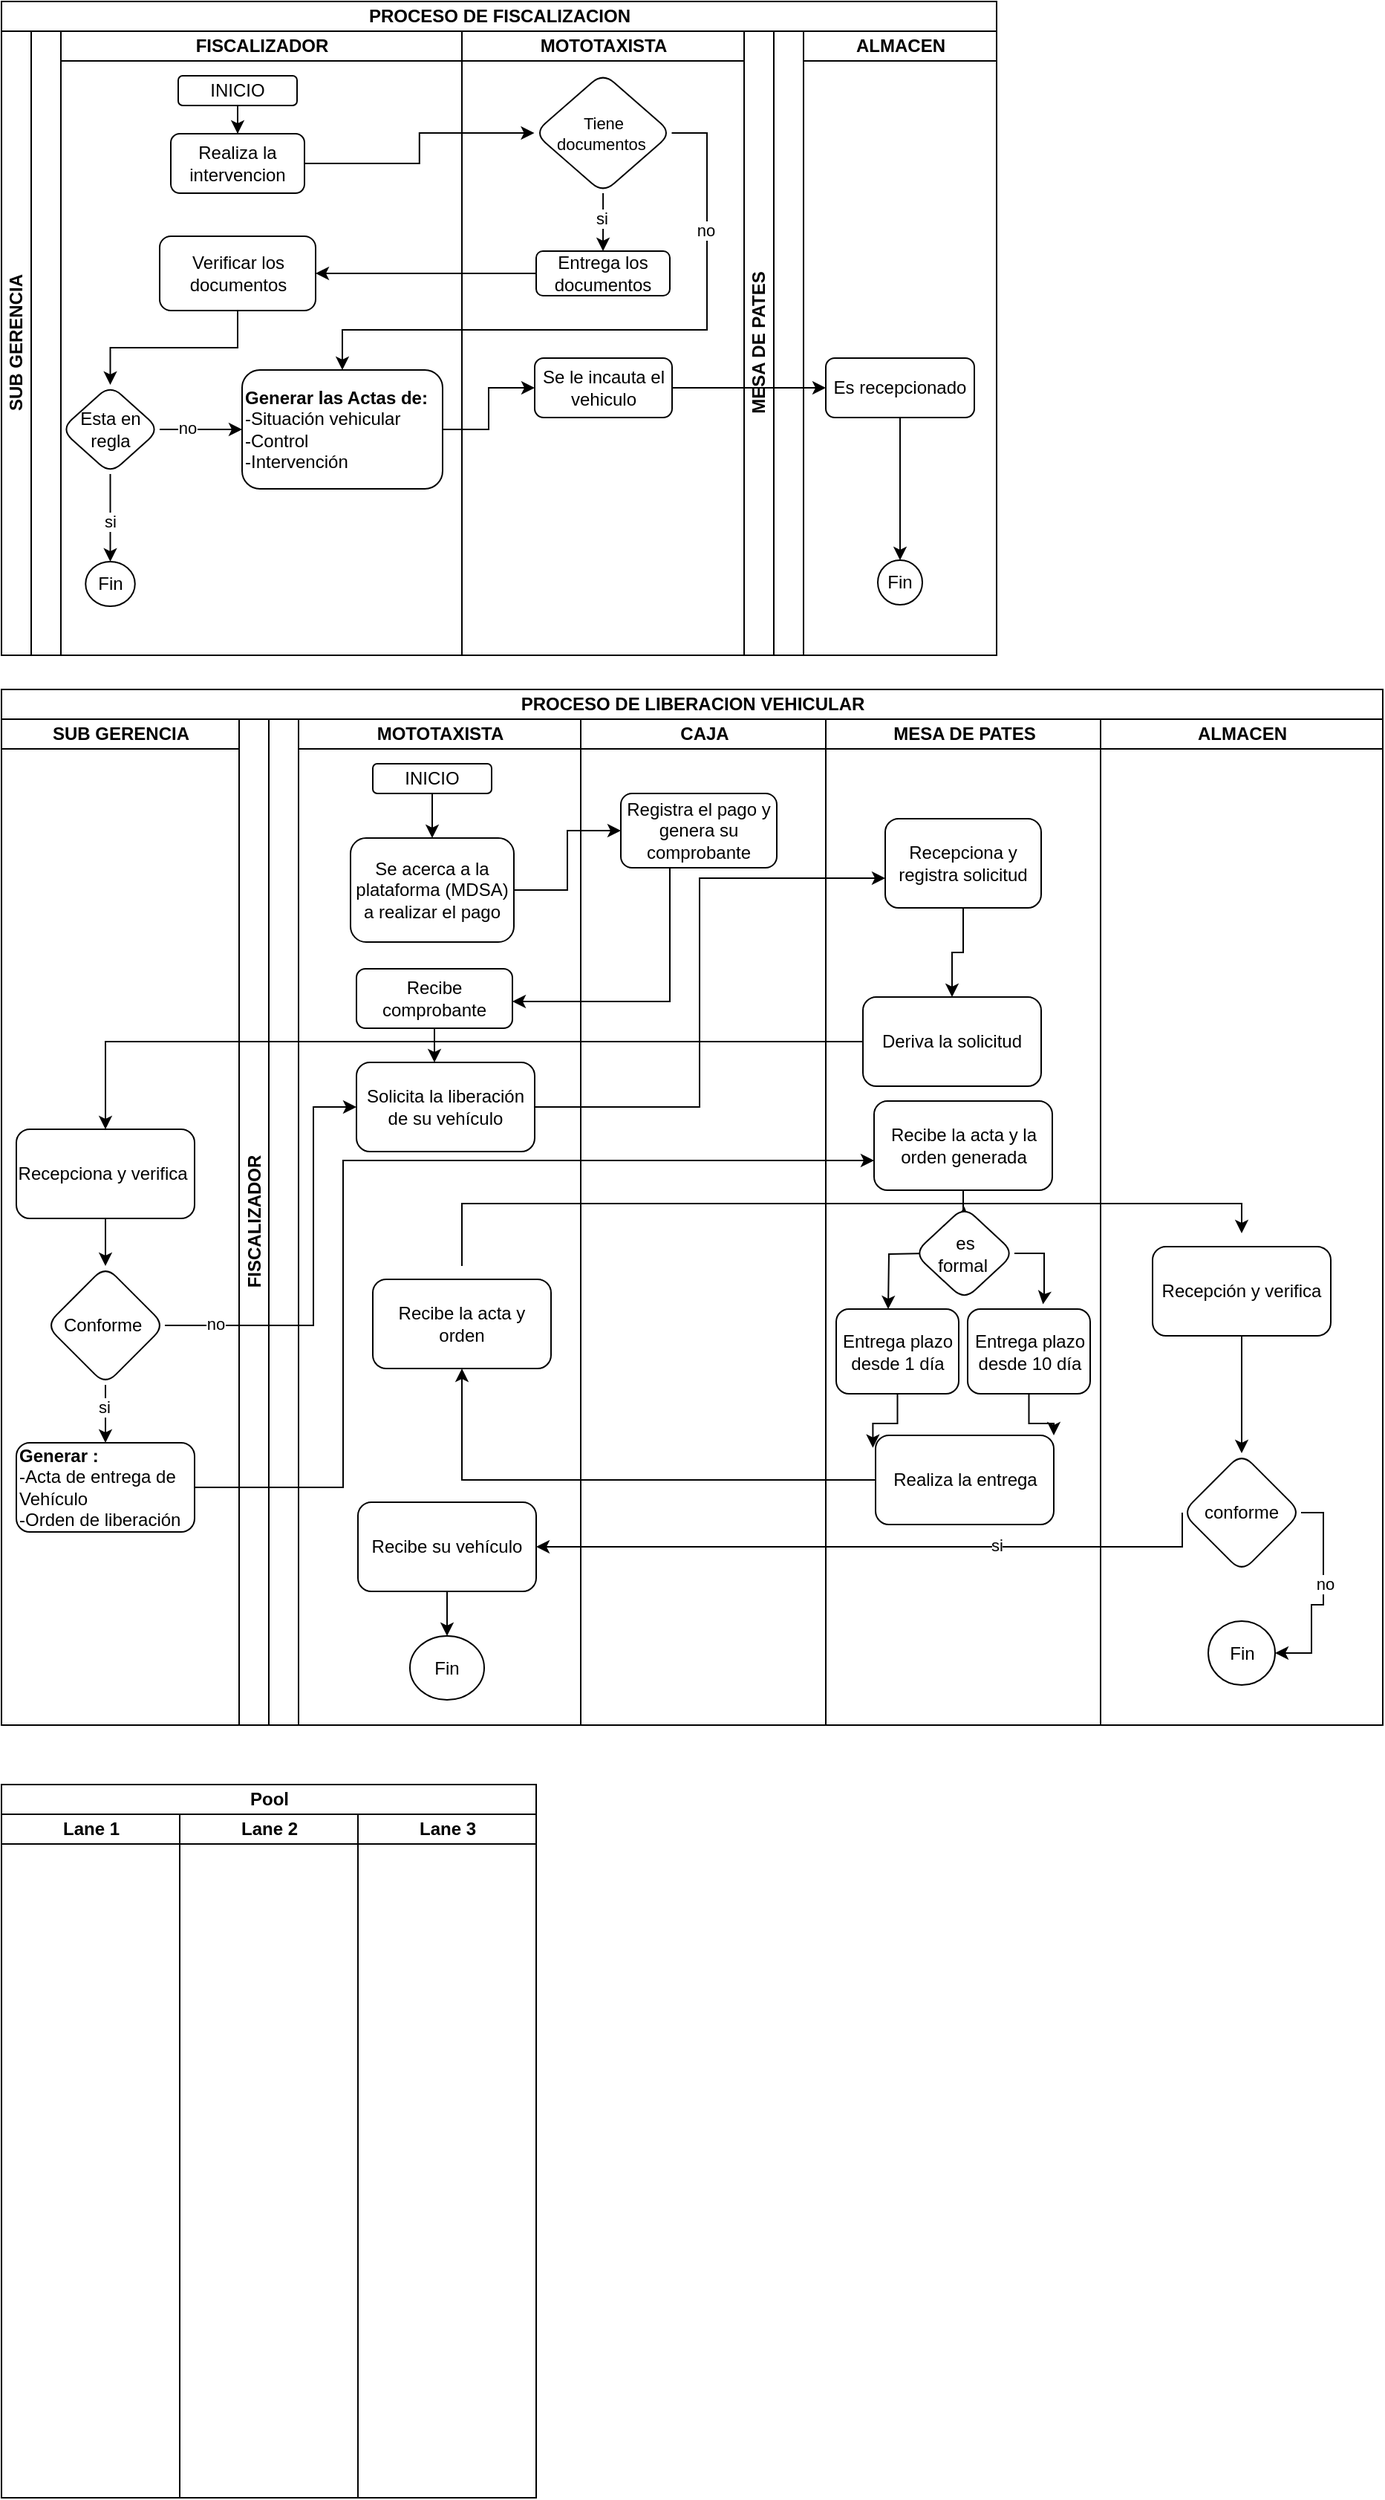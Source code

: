 <mxfile version="21.7.5" type="github">
  <diagram id="kgpKYQtTHZ0yAKxKKP6v" name="Page-1">
    <mxGraphModel dx="1914" dy="2081" grid="1" gridSize="10" guides="1" tooltips="1" connect="1" arrows="1" fold="1" page="1" pageScale="1" pageWidth="850" pageHeight="1100" math="0" shadow="0">
      <root>
        <mxCell id="0" />
        <mxCell id="1" parent="0" />
        <mxCell id="HwZoV1itRJIIL3aCf-NI-1" value="PROCESO DE FISCALIZACION" style="swimlane;childLayout=stackLayout;resizeParent=1;resizeParentMax=0;startSize=20;html=1;" parent="1" vertex="1">
          <mxGeometry x="80" y="-1080" width="670" height="440" as="geometry" />
        </mxCell>
        <mxCell id="HwZoV1itRJIIL3aCf-NI-2" value="SUB GERENCIA" style="swimlane;startSize=20;html=1;" parent="HwZoV1itRJIIL3aCf-NI-1" vertex="1" collapsed="1">
          <mxGeometry y="20" width="40" height="420" as="geometry">
            <mxRectangle y="20" width="140" height="420" as="alternateBounds" />
          </mxGeometry>
        </mxCell>
        <mxCell id="HwZoV1itRJIIL3aCf-NI-3" value="FISCALIZADOR" style="swimlane;startSize=20;html=1;" parent="HwZoV1itRJIIL3aCf-NI-1" vertex="1">
          <mxGeometry x="40" y="20" width="270" height="420" as="geometry" />
        </mxCell>
        <mxCell id="HwZoV1itRJIIL3aCf-NI-17" value="" style="edgeStyle=orthogonalEdgeStyle;rounded=0;orthogonalLoop=1;jettySize=auto;html=1;" parent="HwZoV1itRJIIL3aCf-NI-3" source="HwZoV1itRJIIL3aCf-NI-12" target="HwZoV1itRJIIL3aCf-NI-16" edge="1">
          <mxGeometry relative="1" as="geometry" />
        </mxCell>
        <mxCell id="HwZoV1itRJIIL3aCf-NI-12" value="INICIO" style="rounded=1;whiteSpace=wrap;html=1;" parent="HwZoV1itRJIIL3aCf-NI-3" vertex="1">
          <mxGeometry x="79" y="30" width="80" height="20" as="geometry" />
        </mxCell>
        <mxCell id="HwZoV1itRJIIL3aCf-NI-16" value="Realiza la intervencion" style="whiteSpace=wrap;html=1;rounded=1;" parent="HwZoV1itRJIIL3aCf-NI-3" vertex="1">
          <mxGeometry x="74" y="69" width="90" height="40" as="geometry" />
        </mxCell>
        <mxCell id="HwZoV1itRJIIL3aCf-NI-26" value="" style="edgeStyle=orthogonalEdgeStyle;rounded=0;orthogonalLoop=1;jettySize=auto;html=1;" parent="HwZoV1itRJIIL3aCf-NI-3" source="HwZoV1itRJIIL3aCf-NI-23" target="HwZoV1itRJIIL3aCf-NI-25" edge="1">
          <mxGeometry relative="1" as="geometry" />
        </mxCell>
        <mxCell id="HwZoV1itRJIIL3aCf-NI-23" value="Verificar los documentos" style="whiteSpace=wrap;html=1;rounded=1;" parent="HwZoV1itRJIIL3aCf-NI-3" vertex="1">
          <mxGeometry x="66.5" y="138" width="105" height="50" as="geometry" />
        </mxCell>
        <mxCell id="HwZoV1itRJIIL3aCf-NI-38" value="" style="edgeStyle=orthogonalEdgeStyle;rounded=0;orthogonalLoop=1;jettySize=auto;html=1;" parent="HwZoV1itRJIIL3aCf-NI-3" source="HwZoV1itRJIIL3aCf-NI-25" target="HwZoV1itRJIIL3aCf-NI-37" edge="1">
          <mxGeometry relative="1" as="geometry" />
        </mxCell>
        <mxCell id="HwZoV1itRJIIL3aCf-NI-39" value="si" style="edgeLabel;html=1;align=center;verticalAlign=middle;resizable=0;points=[];" parent="HwZoV1itRJIIL3aCf-NI-38" vertex="1" connectable="0">
          <mxGeometry x="0.072" y="-1" relative="1" as="geometry">
            <mxPoint as="offset" />
          </mxGeometry>
        </mxCell>
        <mxCell id="HwZoV1itRJIIL3aCf-NI-41" value="" style="edgeStyle=orthogonalEdgeStyle;rounded=0;orthogonalLoop=1;jettySize=auto;html=1;" parent="HwZoV1itRJIIL3aCf-NI-3" source="HwZoV1itRJIIL3aCf-NI-25" target="HwZoV1itRJIIL3aCf-NI-40" edge="1">
          <mxGeometry relative="1" as="geometry" />
        </mxCell>
        <mxCell id="HwZoV1itRJIIL3aCf-NI-42" value="no" style="edgeLabel;html=1;align=center;verticalAlign=middle;resizable=0;points=[];" parent="HwZoV1itRJIIL3aCf-NI-41" vertex="1" connectable="0">
          <mxGeometry x="-0.347" y="1" relative="1" as="geometry">
            <mxPoint as="offset" />
          </mxGeometry>
        </mxCell>
        <mxCell id="HwZoV1itRJIIL3aCf-NI-25" value="Esta en&lt;br&gt;&amp;nbsp;regla&amp;nbsp;" style="rhombus;whiteSpace=wrap;html=1;rounded=1;" parent="HwZoV1itRJIIL3aCf-NI-3" vertex="1">
          <mxGeometry y="238" width="66.5" height="60" as="geometry" />
        </mxCell>
        <mxCell id="HwZoV1itRJIIL3aCf-NI-37" value="Fin" style="ellipse;whiteSpace=wrap;html=1;rounded=1;" parent="HwZoV1itRJIIL3aCf-NI-3" vertex="1">
          <mxGeometry x="16.63" y="357" width="33.25" height="30" as="geometry" />
        </mxCell>
        <mxCell id="HwZoV1itRJIIL3aCf-NI-40" value="&lt;b&gt;Generar las Actas de:&lt;br&gt;&lt;/b&gt;-Situación vehicular&lt;br&gt;-Control&lt;br&gt;-Intervención" style="whiteSpace=wrap;html=1;rounded=1;align=left;" parent="HwZoV1itRJIIL3aCf-NI-3" vertex="1">
          <mxGeometry x="122" y="228" width="135" height="80" as="geometry" />
        </mxCell>
        <mxCell id="HwZoV1itRJIIL3aCf-NI-4" value="MOTOTAXISTA" style="swimlane;startSize=20;html=1;" parent="HwZoV1itRJIIL3aCf-NI-1" vertex="1">
          <mxGeometry x="310" y="20" width="190" height="420" as="geometry" />
        </mxCell>
        <mxCell id="HwZoV1itRJIIL3aCf-NI-18" value="Entrega los documentos" style="whiteSpace=wrap;html=1;rounded=1;" parent="HwZoV1itRJIIL3aCf-NI-4" vertex="1">
          <mxGeometry x="50" y="148" width="90" height="30" as="geometry" />
        </mxCell>
        <mxCell id="HwZoV1itRJIIL3aCf-NI-31" style="edgeStyle=orthogonalEdgeStyle;rounded=0;orthogonalLoop=1;jettySize=auto;html=1;entryX=0.5;entryY=0;entryDx=0;entryDy=0;" parent="HwZoV1itRJIIL3aCf-NI-4" source="HwZoV1itRJIIL3aCf-NI-28" target="HwZoV1itRJIIL3aCf-NI-18" edge="1">
          <mxGeometry relative="1" as="geometry" />
        </mxCell>
        <mxCell id="HwZoV1itRJIIL3aCf-NI-33" value="si" style="edgeLabel;html=1;align=center;verticalAlign=middle;resizable=0;points=[];" parent="HwZoV1itRJIIL3aCf-NI-31" vertex="1" connectable="0">
          <mxGeometry x="-0.137" y="-1" relative="1" as="geometry">
            <mxPoint as="offset" />
          </mxGeometry>
        </mxCell>
        <mxCell id="HwZoV1itRJIIL3aCf-NI-28" value="&lt;font style=&quot;font-size: 11px;&quot;&gt;Tiene documentos&amp;nbsp;&lt;/font&gt;" style="rhombus;whiteSpace=wrap;html=1;rounded=1;fontSize=11;" parent="HwZoV1itRJIIL3aCf-NI-4" vertex="1">
          <mxGeometry x="48.75" y="28" width="92.5" height="81" as="geometry" />
        </mxCell>
        <mxCell id="HwZoV1itRJIIL3aCf-NI-43" value="Se le incauta el vehiculo" style="whiteSpace=wrap;html=1;align=center;rounded=1;" parent="HwZoV1itRJIIL3aCf-NI-4" vertex="1">
          <mxGeometry x="49" y="220" width="92.5" height="40" as="geometry" />
        </mxCell>
        <mxCell id="HwZoV1itRJIIL3aCf-NI-10" value="MESA DE PATES" style="swimlane;startSize=20;html=1;verticalAlign=middle;" parent="HwZoV1itRJIIL3aCf-NI-1" vertex="1" collapsed="1">
          <mxGeometry x="500" y="20" width="40" height="420" as="geometry">
            <mxRectangle x="500" y="20" width="130" height="420" as="alternateBounds" />
          </mxGeometry>
        </mxCell>
        <mxCell id="HwZoV1itRJIIL3aCf-NI-11" value="ALMACEN" style="swimlane;startSize=20;html=1;" parent="HwZoV1itRJIIL3aCf-NI-1" vertex="1">
          <mxGeometry x="540" y="20" width="130" height="420" as="geometry" />
        </mxCell>
        <mxCell id="HwZoV1itRJIIL3aCf-NI-48" value="" style="edgeStyle=orthogonalEdgeStyle;rounded=0;orthogonalLoop=1;jettySize=auto;html=1;" parent="HwZoV1itRJIIL3aCf-NI-11" source="HwZoV1itRJIIL3aCf-NI-45" target="HwZoV1itRJIIL3aCf-NI-47" edge="1">
          <mxGeometry relative="1" as="geometry" />
        </mxCell>
        <mxCell id="HwZoV1itRJIIL3aCf-NI-45" value="Es recepcionado" style="whiteSpace=wrap;html=1;rounded=1;" parent="HwZoV1itRJIIL3aCf-NI-11" vertex="1">
          <mxGeometry x="15" y="220" width="100" height="40" as="geometry" />
        </mxCell>
        <mxCell id="HwZoV1itRJIIL3aCf-NI-47" value="Fin" style="ellipse;whiteSpace=wrap;html=1;rounded=1;" parent="HwZoV1itRJIIL3aCf-NI-11" vertex="1">
          <mxGeometry x="50" y="356" width="30" height="30" as="geometry" />
        </mxCell>
        <mxCell id="HwZoV1itRJIIL3aCf-NI-29" value="" style="edgeStyle=orthogonalEdgeStyle;rounded=0;orthogonalLoop=1;jettySize=auto;html=1;" parent="HwZoV1itRJIIL3aCf-NI-1" source="HwZoV1itRJIIL3aCf-NI-16" target="HwZoV1itRJIIL3aCf-NI-28" edge="1">
          <mxGeometry relative="1" as="geometry" />
        </mxCell>
        <mxCell id="HwZoV1itRJIIL3aCf-NI-32" style="edgeStyle=orthogonalEdgeStyle;rounded=0;orthogonalLoop=1;jettySize=auto;html=1;entryX=1;entryY=0.5;entryDx=0;entryDy=0;" parent="HwZoV1itRJIIL3aCf-NI-1" source="HwZoV1itRJIIL3aCf-NI-18" target="HwZoV1itRJIIL3aCf-NI-23" edge="1">
          <mxGeometry relative="1" as="geometry" />
        </mxCell>
        <mxCell id="HwZoV1itRJIIL3aCf-NI-44" value="" style="edgeStyle=orthogonalEdgeStyle;rounded=0;orthogonalLoop=1;jettySize=auto;html=1;" parent="HwZoV1itRJIIL3aCf-NI-1" source="HwZoV1itRJIIL3aCf-NI-40" target="HwZoV1itRJIIL3aCf-NI-43" edge="1">
          <mxGeometry relative="1" as="geometry" />
        </mxCell>
        <mxCell id="HwZoV1itRJIIL3aCf-NI-46" value="" style="edgeStyle=orthogonalEdgeStyle;rounded=0;orthogonalLoop=1;jettySize=auto;html=1;" parent="HwZoV1itRJIIL3aCf-NI-1" source="HwZoV1itRJIIL3aCf-NI-43" target="HwZoV1itRJIIL3aCf-NI-45" edge="1">
          <mxGeometry relative="1" as="geometry" />
        </mxCell>
        <mxCell id="HwZoV1itRJIIL3aCf-NI-49" style="edgeStyle=orthogonalEdgeStyle;rounded=0;orthogonalLoop=1;jettySize=auto;html=1;entryX=0.5;entryY=0;entryDx=0;entryDy=0;exitX=1;exitY=0.5;exitDx=0;exitDy=0;" parent="HwZoV1itRJIIL3aCf-NI-1" source="HwZoV1itRJIIL3aCf-NI-28" target="HwZoV1itRJIIL3aCf-NI-40" edge="1">
          <mxGeometry relative="1" as="geometry">
            <Array as="points">
              <mxPoint x="475" y="89" />
              <mxPoint x="475" y="221" />
              <mxPoint x="230" y="221" />
            </Array>
          </mxGeometry>
        </mxCell>
        <mxCell id="HwZoV1itRJIIL3aCf-NI-50" value="no" style="edgeLabel;html=1;align=center;verticalAlign=middle;resizable=0;points=[];" parent="HwZoV1itRJIIL3aCf-NI-49" vertex="1" connectable="0">
          <mxGeometry x="-0.586" y="-1" relative="1" as="geometry">
            <mxPoint as="offset" />
          </mxGeometry>
        </mxCell>
        <mxCell id="HwZoV1itRJIIL3aCf-NI-51" value="PROCESO DE LIBERACION VEHICULAR" style="swimlane;childLayout=stackLayout;resizeParent=1;resizeParentMax=0;startSize=20;html=1;" parent="1" vertex="1">
          <mxGeometry x="80" y="-617" width="930" height="697" as="geometry" />
        </mxCell>
        <mxCell id="HwZoV1itRJIIL3aCf-NI-52" value="SUB GERENCIA" style="swimlane;startSize=20;html=1;" parent="HwZoV1itRJIIL3aCf-NI-51" vertex="1">
          <mxGeometry y="20" width="160" height="677" as="geometry">
            <mxRectangle y="20" width="40" height="650" as="alternateBounds" />
          </mxGeometry>
        </mxCell>
        <mxCell id="HwZoV1itRJIIL3aCf-NI-103" value="" style="edgeStyle=orthogonalEdgeStyle;rounded=0;orthogonalLoop=1;jettySize=auto;html=1;" parent="HwZoV1itRJIIL3aCf-NI-52" source="HwZoV1itRJIIL3aCf-NI-100" target="HwZoV1itRJIIL3aCf-NI-102" edge="1">
          <mxGeometry relative="1" as="geometry" />
        </mxCell>
        <mxCell id="HwZoV1itRJIIL3aCf-NI-100" value="Recepciona y verifica&amp;nbsp;" style="whiteSpace=wrap;html=1;rounded=1;" parent="HwZoV1itRJIIL3aCf-NI-52" vertex="1">
          <mxGeometry x="10" y="276" width="120" height="60" as="geometry" />
        </mxCell>
        <mxCell id="HwZoV1itRJIIL3aCf-NI-102" value="Conforme&amp;nbsp;" style="rhombus;whiteSpace=wrap;html=1;rounded=1;" parent="HwZoV1itRJIIL3aCf-NI-52" vertex="1">
          <mxGeometry x="30" y="368" width="80" height="80" as="geometry" />
        </mxCell>
        <mxCell id="HwZoV1itRJIIL3aCf-NI-104" value="&lt;b&gt;Generar :&lt;br&gt;&lt;/b&gt;-Acta de entrega de Vehículo&lt;br&gt;-Orden de liberación" style="whiteSpace=wrap;html=1;rounded=1;align=left;" parent="HwZoV1itRJIIL3aCf-NI-52" vertex="1">
          <mxGeometry x="10" y="487" width="120" height="60" as="geometry" />
        </mxCell>
        <mxCell id="HwZoV1itRJIIL3aCf-NI-105" value="" style="edgeStyle=orthogonalEdgeStyle;rounded=0;orthogonalLoop=1;jettySize=auto;html=1;" parent="HwZoV1itRJIIL3aCf-NI-52" source="HwZoV1itRJIIL3aCf-NI-102" target="HwZoV1itRJIIL3aCf-NI-104" edge="1">
          <mxGeometry relative="1" as="geometry" />
        </mxCell>
        <mxCell id="HwZoV1itRJIIL3aCf-NI-106" value="si" style="edgeLabel;html=1;align=center;verticalAlign=middle;resizable=0;points=[];" parent="HwZoV1itRJIIL3aCf-NI-105" vertex="1" connectable="0">
          <mxGeometry x="-0.281" y="-1" relative="1" as="geometry">
            <mxPoint as="offset" />
          </mxGeometry>
        </mxCell>
        <mxCell id="HwZoV1itRJIIL3aCf-NI-53" value="FISCALIZADOR" style="swimlane;startSize=20;html=1;" parent="HwZoV1itRJIIL3aCf-NI-51" vertex="1" collapsed="1">
          <mxGeometry x="160" y="20" width="40" height="677" as="geometry">
            <mxRectangle x="40" y="20" width="270" height="420" as="alternateBounds" />
          </mxGeometry>
        </mxCell>
        <mxCell id="HwZoV1itRJIIL3aCf-NI-66" value="MOTOTAXISTA" style="swimlane;startSize=20;html=1;" parent="HwZoV1itRJIIL3aCf-NI-51" vertex="1">
          <mxGeometry x="200" y="20" width="190" height="677" as="geometry" />
        </mxCell>
        <mxCell id="HwZoV1itRJIIL3aCf-NI-89" value="" style="edgeStyle=orthogonalEdgeStyle;rounded=0;orthogonalLoop=1;jettySize=auto;html=1;" parent="HwZoV1itRJIIL3aCf-NI-66" source="HwZoV1itRJIIL3aCf-NI-83" target="HwZoV1itRJIIL3aCf-NI-88" edge="1">
          <mxGeometry relative="1" as="geometry" />
        </mxCell>
        <mxCell id="HwZoV1itRJIIL3aCf-NI-83" value="INICIO" style="rounded=1;whiteSpace=wrap;html=1;" parent="HwZoV1itRJIIL3aCf-NI-66" vertex="1">
          <mxGeometry x="50" y="30" width="80" height="20" as="geometry" />
        </mxCell>
        <mxCell id="HwZoV1itRJIIL3aCf-NI-88" value="Se acerca a la plataforma (MDSA) a realizar el pago" style="whiteSpace=wrap;html=1;rounded=1;" parent="HwZoV1itRJIIL3aCf-NI-66" vertex="1">
          <mxGeometry x="35" y="80" width="110" height="70" as="geometry" />
        </mxCell>
        <mxCell id="HwZoV1itRJIIL3aCf-NI-92" value="Recibe &lt;br&gt;comprobante" style="whiteSpace=wrap;html=1;rounded=1;" parent="HwZoV1itRJIIL3aCf-NI-66" vertex="1">
          <mxGeometry x="39" y="168" width="105" height="40" as="geometry" />
        </mxCell>
        <mxCell id="HwZoV1itRJIIL3aCf-NI-94" value="Solicita la liberación de su vehículo" style="whiteSpace=wrap;html=1;rounded=1;" parent="HwZoV1itRJIIL3aCf-NI-66" vertex="1">
          <mxGeometry x="39" y="231" width="120" height="60" as="geometry" />
        </mxCell>
        <mxCell id="HwZoV1itRJIIL3aCf-NI-95" value="" style="edgeStyle=orthogonalEdgeStyle;rounded=0;orthogonalLoop=1;jettySize=auto;html=1;" parent="HwZoV1itRJIIL3aCf-NI-66" source="HwZoV1itRJIIL3aCf-NI-92" target="HwZoV1itRJIIL3aCf-NI-94" edge="1">
          <mxGeometry relative="1" as="geometry">
            <Array as="points">
              <mxPoint x="91" y="290" />
            </Array>
          </mxGeometry>
        </mxCell>
        <mxCell id="HwZoV1itRJIIL3aCf-NI-117" value="" style="edgeStyle=orthogonalEdgeStyle;rounded=0;orthogonalLoop=1;jettySize=auto;html=1;" parent="HwZoV1itRJIIL3aCf-NI-66" source="HwZoV1itRJIIL3aCf-NI-113" target="HwZoV1itRJIIL3aCf-NI-116" edge="1">
          <mxGeometry relative="1" as="geometry" />
        </mxCell>
        <mxCell id="HwZoV1itRJIIL3aCf-NI-113" value="Recibe su vehículo" style="whiteSpace=wrap;html=1;rounded=1;" parent="HwZoV1itRJIIL3aCf-NI-66" vertex="1">
          <mxGeometry x="40" y="527" width="120" height="60" as="geometry" />
        </mxCell>
        <mxCell id="HwZoV1itRJIIL3aCf-NI-116" value="Fin" style="ellipse;whiteSpace=wrap;html=1;rounded=1;" parent="HwZoV1itRJIIL3aCf-NI-66" vertex="1">
          <mxGeometry x="75" y="617" width="50" height="43" as="geometry" />
        </mxCell>
        <mxCell id="HwZoV1itRJIIL3aCf-NI-127" value="Recibe la acta y orden" style="whiteSpace=wrap;html=1;rounded=1;" parent="HwZoV1itRJIIL3aCf-NI-66" vertex="1">
          <mxGeometry x="50" y="377" width="120" height="60" as="geometry" />
        </mxCell>
        <mxCell id="HwZoV1itRJIIL3aCf-NI-72" value="CAJA" style="swimlane;startSize=20;html=1;verticalAlign=middle;" parent="HwZoV1itRJIIL3aCf-NI-51" vertex="1">
          <mxGeometry x="390" y="20" width="165" height="677" as="geometry">
            <mxRectangle x="500" y="20" width="40" height="420" as="alternateBounds" />
          </mxGeometry>
        </mxCell>
        <mxCell id="HwZoV1itRJIIL3aCf-NI-90" value="Registra el pago y genera su comprobante" style="whiteSpace=wrap;html=1;rounded=1;" parent="HwZoV1itRJIIL3aCf-NI-72" vertex="1">
          <mxGeometry x="27" y="50" width="105" height="50" as="geometry" />
        </mxCell>
        <mxCell id="HwZoV1itRJIIL3aCf-NI-140" style="edgeStyle=orthogonalEdgeStyle;rounded=0;orthogonalLoop=1;jettySize=auto;html=1;entryX=0.5;entryY=0;entryDx=0;entryDy=0;" parent="HwZoV1itRJIIL3aCf-NI-72" edge="1">
          <mxGeometry relative="1" as="geometry">
            <mxPoint x="-80" y="368" as="sourcePoint" />
            <mxPoint x="445" y="346" as="targetPoint" />
            <Array as="points">
              <mxPoint x="-80" y="326" />
              <mxPoint x="445" y="326" />
            </Array>
          </mxGeometry>
        </mxCell>
        <mxCell id="HwZoV1itRJIIL3aCf-NI-73" value="MESA DE PATES" style="swimlane;startSize=20;html=1;" parent="HwZoV1itRJIIL3aCf-NI-51" vertex="1">
          <mxGeometry x="555" y="20" width="185" height="677" as="geometry" />
        </mxCell>
        <mxCell id="HwZoV1itRJIIL3aCf-NI-99" value="" style="edgeStyle=orthogonalEdgeStyle;rounded=0;orthogonalLoop=1;jettySize=auto;html=1;" parent="HwZoV1itRJIIL3aCf-NI-73" source="HwZoV1itRJIIL3aCf-NI-96" target="HwZoV1itRJIIL3aCf-NI-98" edge="1">
          <mxGeometry relative="1" as="geometry" />
        </mxCell>
        <mxCell id="HwZoV1itRJIIL3aCf-NI-96" value="Recepciona y registra solicitud" style="whiteSpace=wrap;html=1;rounded=1;" parent="HwZoV1itRJIIL3aCf-NI-73" vertex="1">
          <mxGeometry x="40" y="67" width="105" height="60" as="geometry" />
        </mxCell>
        <mxCell id="HwZoV1itRJIIL3aCf-NI-98" value="Deriva la solicitud" style="whiteSpace=wrap;html=1;rounded=1;" parent="HwZoV1itRJIIL3aCf-NI-73" vertex="1">
          <mxGeometry x="25" y="187" width="120" height="60" as="geometry" />
        </mxCell>
        <mxCell id="HwZoV1itRJIIL3aCf-NI-130" value="" style="edgeStyle=orthogonalEdgeStyle;rounded=0;orthogonalLoop=1;jettySize=auto;html=1;" parent="HwZoV1itRJIIL3aCf-NI-73" source="HwZoV1itRJIIL3aCf-NI-107" target="HwZoV1itRJIIL3aCf-NI-129" edge="1">
          <mxGeometry relative="1" as="geometry" />
        </mxCell>
        <mxCell id="HwZoV1itRJIIL3aCf-NI-107" value="Recibe la acta y la orden generada" style="whiteSpace=wrap;html=1;align=center;rounded=1;" parent="HwZoV1itRJIIL3aCf-NI-73" vertex="1">
          <mxGeometry x="32.5" y="257" width="120" height="60" as="geometry" />
        </mxCell>
        <mxCell id="HwZoV1itRJIIL3aCf-NI-125" value="Realiza la entrega" style="whiteSpace=wrap;html=1;rounded=1;" parent="HwZoV1itRJIIL3aCf-NI-73" vertex="1">
          <mxGeometry x="33.5" y="482" width="120" height="60" as="geometry" />
        </mxCell>
        <mxCell id="HwZoV1itRJIIL3aCf-NI-133" style="edgeStyle=orthogonalEdgeStyle;rounded=0;orthogonalLoop=1;jettySize=auto;html=1;exitX=0;exitY=0.5;exitDx=0;exitDy=0;" parent="HwZoV1itRJIIL3aCf-NI-73" edge="1">
          <mxGeometry relative="1" as="geometry">
            <mxPoint x="68.5" y="359.5" as="sourcePoint" />
            <mxPoint x="42" y="397" as="targetPoint" />
          </mxGeometry>
        </mxCell>
        <mxCell id="HwZoV1itRJIIL3aCf-NI-135" style="edgeStyle=orthogonalEdgeStyle;rounded=0;orthogonalLoop=1;jettySize=auto;html=1;entryX=0.615;entryY=-0.056;entryDx=0;entryDy=0;entryPerimeter=0;" parent="HwZoV1itRJIIL3aCf-NI-73" source="HwZoV1itRJIIL3aCf-NI-129" target="HwZoV1itRJIIL3aCf-NI-134" edge="1">
          <mxGeometry relative="1" as="geometry">
            <mxPoint x="145" y="387" as="targetPoint" />
            <Array as="points">
              <mxPoint x="147" y="360" />
              <mxPoint x="147" y="388" />
              <mxPoint x="146" y="388" />
            </Array>
          </mxGeometry>
        </mxCell>
        <mxCell id="HwZoV1itRJIIL3aCf-NI-129" value="es &lt;br&gt;formal&amp;nbsp;" style="rhombus;whiteSpace=wrap;html=1;rounded=1;" parent="HwZoV1itRJIIL3aCf-NI-73" vertex="1">
          <mxGeometry x="59.5" y="328" width="67.5" height="63" as="geometry" />
        </mxCell>
        <mxCell id="HwZoV1itRJIIL3aCf-NI-139" style="edgeStyle=orthogonalEdgeStyle;rounded=0;orthogonalLoop=1;jettySize=auto;html=1;entryX=-0.015;entryY=0.139;entryDx=0;entryDy=0;entryPerimeter=0;" parent="HwZoV1itRJIIL3aCf-NI-73" source="HwZoV1itRJIIL3aCf-NI-131" target="HwZoV1itRJIIL3aCf-NI-125" edge="1">
          <mxGeometry relative="1" as="geometry" />
        </mxCell>
        <mxCell id="HwZoV1itRJIIL3aCf-NI-131" value="Entrega plazo &lt;br&gt;desde 1 día" style="whiteSpace=wrap;html=1;rounded=1;" parent="HwZoV1itRJIIL3aCf-NI-73" vertex="1">
          <mxGeometry x="7" y="397" width="82.5" height="57" as="geometry" />
        </mxCell>
        <mxCell id="HwZoV1itRJIIL3aCf-NI-138" style="edgeStyle=orthogonalEdgeStyle;rounded=0;orthogonalLoop=1;jettySize=auto;html=1;entryX=1;entryY=0;entryDx=0;entryDy=0;" parent="HwZoV1itRJIIL3aCf-NI-73" source="HwZoV1itRJIIL3aCf-NI-134" target="HwZoV1itRJIIL3aCf-NI-125" edge="1">
          <mxGeometry relative="1" as="geometry" />
        </mxCell>
        <mxCell id="HwZoV1itRJIIL3aCf-NI-134" value="Entrega plazo &lt;br&gt;desde 10 día" style="whiteSpace=wrap;html=1;rounded=1;" parent="HwZoV1itRJIIL3aCf-NI-73" vertex="1">
          <mxGeometry x="95.5" y="397" width="82.5" height="57" as="geometry" />
        </mxCell>
        <mxCell id="HwZoV1itRJIIL3aCf-NI-86" value="ALMACEN" style="swimlane;startSize=20;html=1;" parent="HwZoV1itRJIIL3aCf-NI-51" vertex="1">
          <mxGeometry x="740" y="20" width="190" height="677" as="geometry">
            <mxRectangle x="670" y="20" width="40" height="670" as="alternateBounds" />
          </mxGeometry>
        </mxCell>
        <mxCell id="HwZoV1itRJIIL3aCf-NI-112" value="" style="edgeStyle=orthogonalEdgeStyle;rounded=0;orthogonalLoop=1;jettySize=auto;html=1;" parent="HwZoV1itRJIIL3aCf-NI-86" source="HwZoV1itRJIIL3aCf-NI-109" target="HwZoV1itRJIIL3aCf-NI-111" edge="1">
          <mxGeometry relative="1" as="geometry" />
        </mxCell>
        <mxCell id="HwZoV1itRJIIL3aCf-NI-109" value="Recepción y verifica" style="whiteSpace=wrap;html=1;rounded=1;" parent="HwZoV1itRJIIL3aCf-NI-86" vertex="1">
          <mxGeometry x="35" y="355" width="120" height="60" as="geometry" />
        </mxCell>
        <mxCell id="HwZoV1itRJIIL3aCf-NI-119" value="" style="edgeStyle=orthogonalEdgeStyle;rounded=0;orthogonalLoop=1;jettySize=auto;html=1;" parent="HwZoV1itRJIIL3aCf-NI-86" source="HwZoV1itRJIIL3aCf-NI-111" target="HwZoV1itRJIIL3aCf-NI-118" edge="1">
          <mxGeometry relative="1" as="geometry">
            <Array as="points">
              <mxPoint x="150" y="534" />
              <mxPoint x="150" y="596" />
              <mxPoint x="142" y="596" />
            </Array>
          </mxGeometry>
        </mxCell>
        <mxCell id="HwZoV1itRJIIL3aCf-NI-120" value="no" style="edgeLabel;html=1;align=center;verticalAlign=middle;resizable=0;points=[];" parent="HwZoV1itRJIIL3aCf-NI-119" vertex="1" connectable="0">
          <mxGeometry x="-0.114" y="1" relative="1" as="geometry">
            <mxPoint as="offset" />
          </mxGeometry>
        </mxCell>
        <mxCell id="HwZoV1itRJIIL3aCf-NI-111" value="conforme" style="rhombus;whiteSpace=wrap;html=1;rounded=1;" parent="HwZoV1itRJIIL3aCf-NI-86" vertex="1">
          <mxGeometry x="55" y="494" width="80" height="80" as="geometry" />
        </mxCell>
        <mxCell id="HwZoV1itRJIIL3aCf-NI-118" value="Fin" style="ellipse;whiteSpace=wrap;html=1;rounded=1;" parent="HwZoV1itRJIIL3aCf-NI-86" vertex="1">
          <mxGeometry x="72.5" y="607" width="45" height="43" as="geometry" />
        </mxCell>
        <mxCell id="HwZoV1itRJIIL3aCf-NI-91" value="" style="edgeStyle=orthogonalEdgeStyle;rounded=0;orthogonalLoop=1;jettySize=auto;html=1;" parent="HwZoV1itRJIIL3aCf-NI-51" source="HwZoV1itRJIIL3aCf-NI-88" target="HwZoV1itRJIIL3aCf-NI-90" edge="1">
          <mxGeometry relative="1" as="geometry" />
        </mxCell>
        <mxCell id="HwZoV1itRJIIL3aCf-NI-93" value="" style="edgeStyle=orthogonalEdgeStyle;rounded=0;orthogonalLoop=1;jettySize=auto;html=1;" parent="HwZoV1itRJIIL3aCf-NI-51" source="HwZoV1itRJIIL3aCf-NI-90" target="HwZoV1itRJIIL3aCf-NI-92" edge="1">
          <mxGeometry relative="1" as="geometry">
            <Array as="points">
              <mxPoint x="450" y="210" />
            </Array>
          </mxGeometry>
        </mxCell>
        <mxCell id="HwZoV1itRJIIL3aCf-NI-97" value="" style="edgeStyle=orthogonalEdgeStyle;rounded=0;orthogonalLoop=1;jettySize=auto;html=1;" parent="HwZoV1itRJIIL3aCf-NI-51" source="HwZoV1itRJIIL3aCf-NI-94" target="HwZoV1itRJIIL3aCf-NI-96" edge="1">
          <mxGeometry relative="1" as="geometry">
            <Array as="points">
              <mxPoint x="470" y="281" />
              <mxPoint x="470" y="127" />
            </Array>
          </mxGeometry>
        </mxCell>
        <mxCell id="HwZoV1itRJIIL3aCf-NI-101" value="" style="edgeStyle=orthogonalEdgeStyle;rounded=0;orthogonalLoop=1;jettySize=auto;html=1;" parent="HwZoV1itRJIIL3aCf-NI-51" source="HwZoV1itRJIIL3aCf-NI-98" target="HwZoV1itRJIIL3aCf-NI-100" edge="1">
          <mxGeometry relative="1" as="geometry" />
        </mxCell>
        <mxCell id="HwZoV1itRJIIL3aCf-NI-108" value="" style="edgeStyle=orthogonalEdgeStyle;rounded=0;orthogonalLoop=1;jettySize=auto;html=1;" parent="HwZoV1itRJIIL3aCf-NI-51" source="HwZoV1itRJIIL3aCf-NI-104" target="HwZoV1itRJIIL3aCf-NI-107" edge="1">
          <mxGeometry relative="1" as="geometry">
            <Array as="points">
              <mxPoint x="230" y="537" />
              <mxPoint x="230" y="317" />
            </Array>
          </mxGeometry>
        </mxCell>
        <mxCell id="HwZoV1itRJIIL3aCf-NI-114" value="" style="edgeStyle=orthogonalEdgeStyle;rounded=0;orthogonalLoop=1;jettySize=auto;html=1;exitX=0;exitY=0.5;exitDx=0;exitDy=0;" parent="HwZoV1itRJIIL3aCf-NI-51" source="HwZoV1itRJIIL3aCf-NI-111" target="HwZoV1itRJIIL3aCf-NI-113" edge="1">
          <mxGeometry relative="1" as="geometry">
            <Array as="points">
              <mxPoint x="795" y="577" />
            </Array>
          </mxGeometry>
        </mxCell>
        <mxCell id="HwZoV1itRJIIL3aCf-NI-115" value="si" style="edgeLabel;html=1;align=center;verticalAlign=middle;resizable=0;points=[];" parent="HwZoV1itRJIIL3aCf-NI-114" vertex="1" connectable="0">
          <mxGeometry x="-0.352" y="-1" relative="1" as="geometry">
            <mxPoint as="offset" />
          </mxGeometry>
        </mxCell>
        <mxCell id="HwZoV1itRJIIL3aCf-NI-121" style="edgeStyle=orthogonalEdgeStyle;rounded=0;orthogonalLoop=1;jettySize=auto;html=1;entryX=0;entryY=0.5;entryDx=0;entryDy=0;" parent="HwZoV1itRJIIL3aCf-NI-51" source="HwZoV1itRJIIL3aCf-NI-102" target="HwZoV1itRJIIL3aCf-NI-94" edge="1">
          <mxGeometry relative="1" as="geometry">
            <Array as="points">
              <mxPoint x="210" y="428" />
              <mxPoint x="210" y="281" />
            </Array>
          </mxGeometry>
        </mxCell>
        <mxCell id="HwZoV1itRJIIL3aCf-NI-122" value="no" style="edgeLabel;html=1;align=center;verticalAlign=middle;resizable=0;points=[];" parent="HwZoV1itRJIIL3aCf-NI-121" vertex="1" connectable="0">
          <mxGeometry x="-0.756" y="1" relative="1" as="geometry">
            <mxPoint as="offset" />
          </mxGeometry>
        </mxCell>
        <mxCell id="HwZoV1itRJIIL3aCf-NI-128" value="" style="edgeStyle=orthogonalEdgeStyle;rounded=0;orthogonalLoop=1;jettySize=auto;html=1;" parent="HwZoV1itRJIIL3aCf-NI-51" source="HwZoV1itRJIIL3aCf-NI-125" target="HwZoV1itRJIIL3aCf-NI-127" edge="1">
          <mxGeometry relative="1" as="geometry" />
        </mxCell>
        <mxCell id="5AmXo6qm2bBkq9v1s8dd-1" value="Pool" style="swimlane;childLayout=stackLayout;resizeParent=1;resizeParentMax=0;startSize=20;html=1;" vertex="1" parent="1">
          <mxGeometry x="80.0" y="120" width="360" height="480" as="geometry" />
        </mxCell>
        <mxCell id="5AmXo6qm2bBkq9v1s8dd-2" value="Lane 1" style="swimlane;startSize=20;html=1;" vertex="1" parent="5AmXo6qm2bBkq9v1s8dd-1">
          <mxGeometry y="20" width="120" height="460" as="geometry" />
        </mxCell>
        <mxCell id="5AmXo6qm2bBkq9v1s8dd-3" value="Lane 2" style="swimlane;startSize=20;html=1;" vertex="1" parent="5AmXo6qm2bBkq9v1s8dd-1">
          <mxGeometry x="120" y="20" width="120" height="460" as="geometry" />
        </mxCell>
        <mxCell id="5AmXo6qm2bBkq9v1s8dd-4" value="Lane 3" style="swimlane;startSize=20;html=1;" vertex="1" parent="5AmXo6qm2bBkq9v1s8dd-1">
          <mxGeometry x="240" y="20" width="120" height="460" as="geometry" />
        </mxCell>
      </root>
    </mxGraphModel>
  </diagram>
</mxfile>
